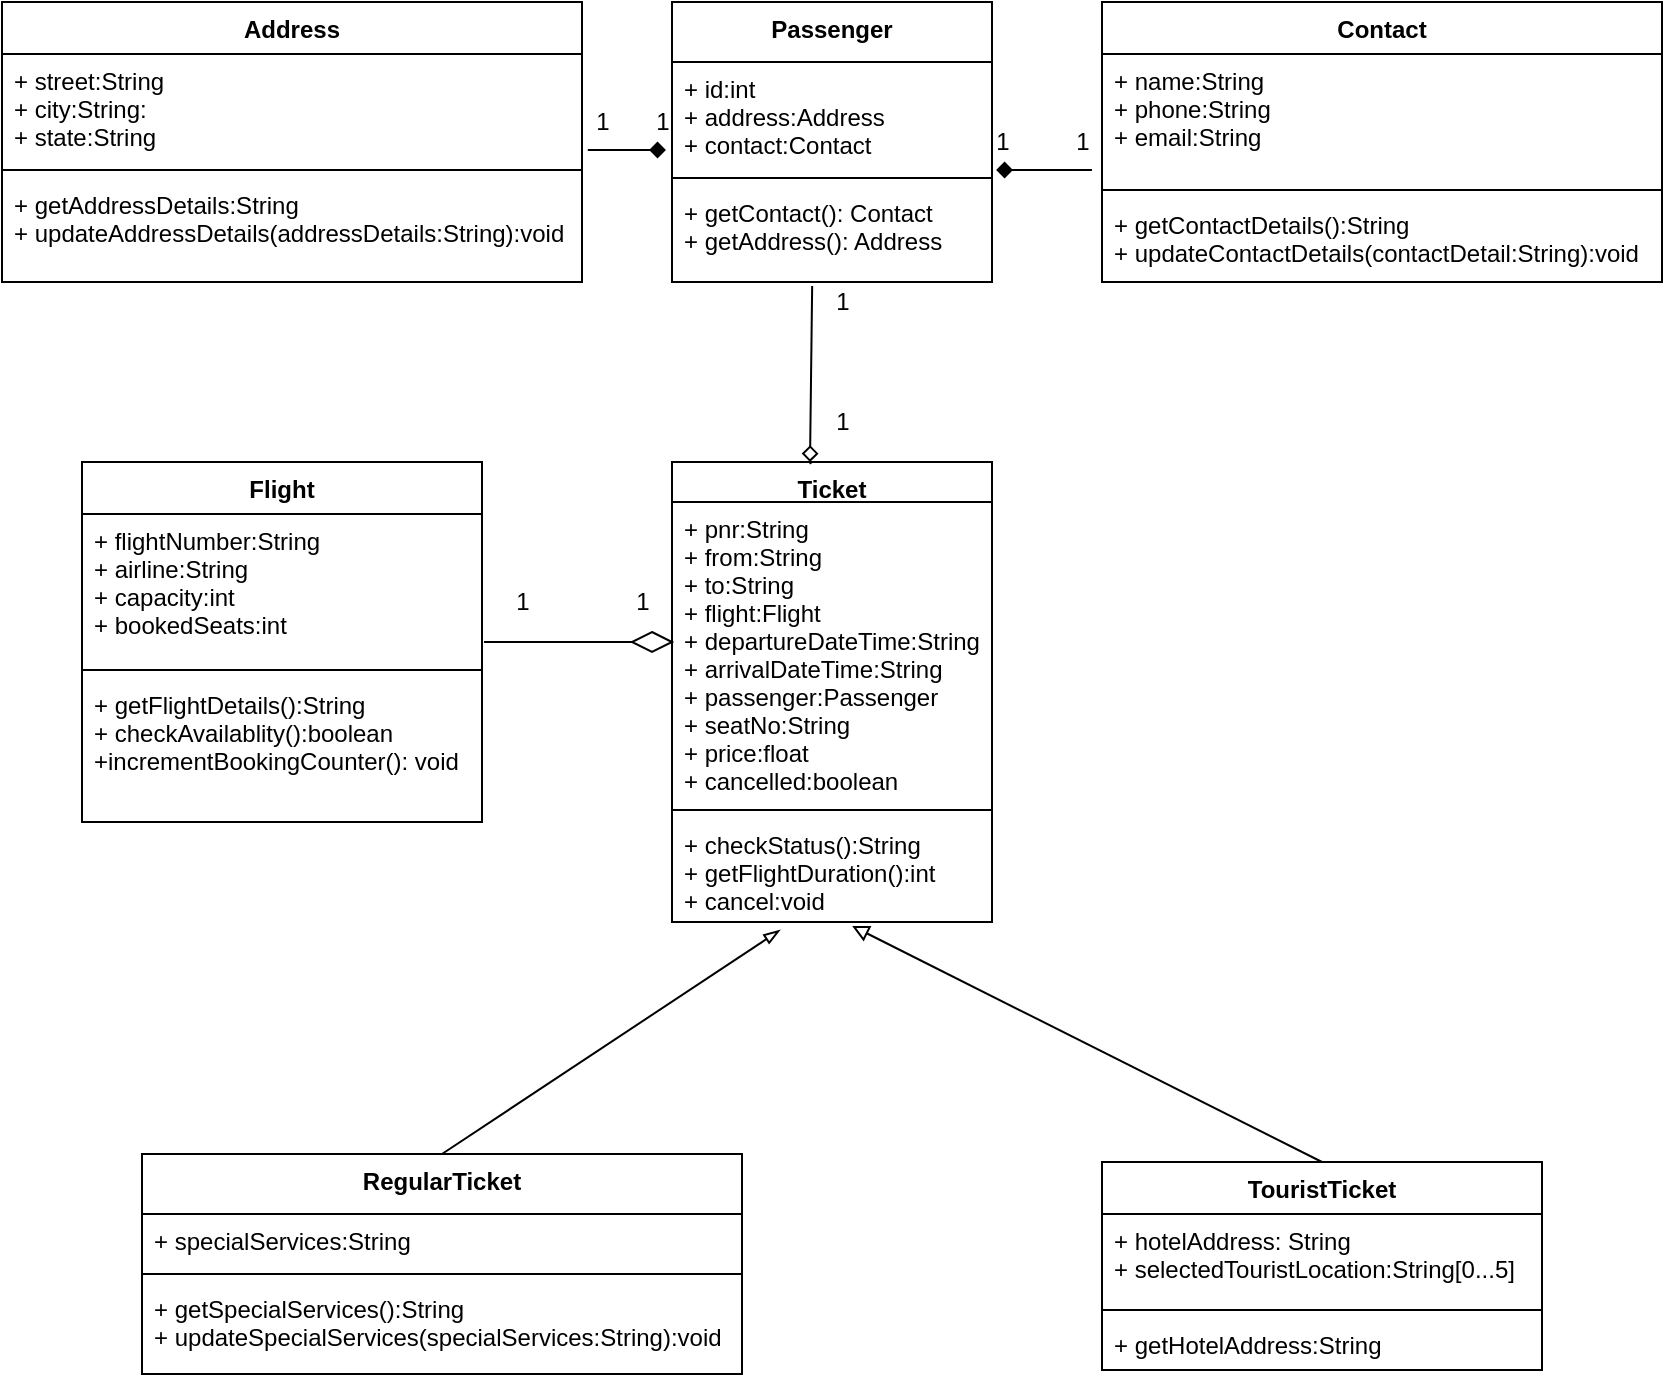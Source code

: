 <mxfile version="14.0.5" type="device"><diagram id="rY4OEJlFJ-0a3Ui6FpFE" name="Page-1"><mxGraphModel dx="868" dy="393" grid="1" gridSize="10" guides="1" tooltips="1" connect="1" arrows="1" fold="1" page="1" pageScale="1" pageWidth="850" pageHeight="1100" math="0" shadow="0"><root><mxCell id="0"/><mxCell id="1" parent="0"/><mxCell id="SJ_UmYCaRDm3onJsGfJ--1" value="Passenger" style="swimlane;fontStyle=1;align=center;verticalAlign=top;childLayout=stackLayout;horizontal=1;startSize=30;horizontalStack=0;resizeParent=1;resizeParentMax=0;resizeLast=0;collapsible=1;marginBottom=0;" parent="1" vertex="1"><mxGeometry x="345" y="20" width="160" height="140" as="geometry"/></mxCell><mxCell id="SJ_UmYCaRDm3onJsGfJ--2" value="+ id:int&#10;+ address:Address&#10;+ contact:Contact" style="text;strokeColor=none;fillColor=none;align=left;verticalAlign=top;spacingLeft=4;spacingRight=4;overflow=hidden;rotatable=0;points=[[0,0.5],[1,0.5]];portConstraint=eastwest;" parent="SJ_UmYCaRDm3onJsGfJ--1" vertex="1"><mxGeometry y="30" width="160" height="54" as="geometry"/></mxCell><mxCell id="SJ_UmYCaRDm3onJsGfJ--3" value="" style="line;strokeWidth=1;fillColor=none;align=left;verticalAlign=middle;spacingTop=-1;spacingLeft=3;spacingRight=3;rotatable=0;labelPosition=right;points=[];portConstraint=eastwest;" parent="SJ_UmYCaRDm3onJsGfJ--1" vertex="1"><mxGeometry y="84" width="160" height="8" as="geometry"/></mxCell><mxCell id="SJ_UmYCaRDm3onJsGfJ--4" value="+ getContact(): Contact&#10;+ getAddress(): Address" style="text;strokeColor=none;fillColor=none;align=left;verticalAlign=top;spacingLeft=4;spacingRight=4;overflow=hidden;rotatable=0;points=[[0,0.5],[1,0.5]];portConstraint=eastwest;" parent="SJ_UmYCaRDm3onJsGfJ--1" vertex="1"><mxGeometry y="92" width="160" height="48" as="geometry"/></mxCell><mxCell id="SJ_UmYCaRDm3onJsGfJ--5" value="Contact" style="swimlane;fontStyle=1;align=center;verticalAlign=top;childLayout=stackLayout;horizontal=1;startSize=26;horizontalStack=0;resizeParent=1;resizeParentMax=0;resizeLast=0;collapsible=1;marginBottom=0;" parent="1" vertex="1"><mxGeometry x="560" y="20" width="280" height="140" as="geometry"/></mxCell><mxCell id="SJ_UmYCaRDm3onJsGfJ--6" value="+ name:String&#10;+ phone:String&#10;+ email:String" style="text;strokeColor=none;fillColor=none;align=left;verticalAlign=top;spacingLeft=4;spacingRight=4;overflow=hidden;rotatable=0;points=[[0,0.5],[1,0.5]];portConstraint=eastwest;" parent="SJ_UmYCaRDm3onJsGfJ--5" vertex="1"><mxGeometry y="26" width="280" height="64" as="geometry"/></mxCell><mxCell id="SJ_UmYCaRDm3onJsGfJ--7" value="" style="line;strokeWidth=1;fillColor=none;align=left;verticalAlign=middle;spacingTop=-1;spacingLeft=3;spacingRight=3;rotatable=0;labelPosition=right;points=[];portConstraint=eastwest;" parent="SJ_UmYCaRDm3onJsGfJ--5" vertex="1"><mxGeometry y="90" width="280" height="8" as="geometry"/></mxCell><mxCell id="SJ_UmYCaRDm3onJsGfJ--8" value="+ getContactDetails():String&#10;+ updateContactDetails(contactDetail:String):void" style="text;strokeColor=none;fillColor=none;align=left;verticalAlign=top;spacingLeft=4;spacingRight=4;overflow=hidden;rotatable=0;points=[[0,0.5],[1,0.5]];portConstraint=eastwest;" parent="SJ_UmYCaRDm3onJsGfJ--5" vertex="1"><mxGeometry y="98" width="280" height="42" as="geometry"/></mxCell><mxCell id="SJ_UmYCaRDm3onJsGfJ--9" value="Address" style="swimlane;fontStyle=1;align=center;verticalAlign=top;childLayout=stackLayout;horizontal=1;startSize=26;horizontalStack=0;resizeParent=1;resizeParentMax=0;resizeLast=0;collapsible=1;marginBottom=0;" parent="1" vertex="1"><mxGeometry x="10" y="20" width="290" height="140" as="geometry"/></mxCell><mxCell id="SJ_UmYCaRDm3onJsGfJ--10" value="+ street:String&#10;+ city:String:&#10;+ state:String" style="text;strokeColor=none;fillColor=none;align=left;verticalAlign=top;spacingLeft=4;spacingRight=4;overflow=hidden;rotatable=0;points=[[0,0.5],[1,0.5]];portConstraint=eastwest;" parent="SJ_UmYCaRDm3onJsGfJ--9" vertex="1"><mxGeometry y="26" width="290" height="54" as="geometry"/></mxCell><mxCell id="SJ_UmYCaRDm3onJsGfJ--11" value="" style="line;strokeWidth=1;fillColor=none;align=left;verticalAlign=middle;spacingTop=-1;spacingLeft=3;spacingRight=3;rotatable=0;labelPosition=right;points=[];portConstraint=eastwest;" parent="SJ_UmYCaRDm3onJsGfJ--9" vertex="1"><mxGeometry y="80" width="290" height="8" as="geometry"/></mxCell><mxCell id="SJ_UmYCaRDm3onJsGfJ--12" value="+ getAddressDetails:String&#10;+ updateAddressDetails(addressDetails:String):void" style="text;strokeColor=none;fillColor=none;align=left;verticalAlign=top;spacingLeft=4;spacingRight=4;overflow=hidden;rotatable=0;points=[[0,0.5],[1,0.5]];portConstraint=eastwest;" parent="SJ_UmYCaRDm3onJsGfJ--9" vertex="1"><mxGeometry y="88" width="290" height="52" as="geometry"/></mxCell><mxCell id="SJ_UmYCaRDm3onJsGfJ--13" value="Ticket" style="swimlane;fontStyle=1;align=center;verticalAlign=top;childLayout=stackLayout;horizontal=1;startSize=20;horizontalStack=0;resizeParent=1;resizeParentMax=0;resizeLast=0;collapsible=1;marginBottom=0;" parent="1" vertex="1"><mxGeometry x="345" y="250" width="160" height="230" as="geometry"/></mxCell><mxCell id="SJ_UmYCaRDm3onJsGfJ--14" value="+ pnr:String&#10;+ from:String&#10;+ to:String&#10;+ flight:Flight&#10;+ departureDateTime:String&#10;+ arrivalDateTime:String&#10;+ passenger:Passenger&#10;+ seatNo:String&#10;+ price:float&#10;+ cancelled:boolean" style="text;strokeColor=none;fillColor=none;align=left;verticalAlign=top;spacingLeft=4;spacingRight=4;overflow=hidden;rotatable=0;points=[[0,0.5],[1,0.5]];portConstraint=eastwest;" parent="SJ_UmYCaRDm3onJsGfJ--13" vertex="1"><mxGeometry y="20" width="160" height="150" as="geometry"/></mxCell><mxCell id="SJ_UmYCaRDm3onJsGfJ--15" value="" style="line;strokeWidth=1;fillColor=none;align=left;verticalAlign=middle;spacingTop=-1;spacingLeft=3;spacingRight=3;rotatable=0;labelPosition=right;points=[];portConstraint=eastwest;" parent="SJ_UmYCaRDm3onJsGfJ--13" vertex="1"><mxGeometry y="170" width="160" height="8" as="geometry"/></mxCell><mxCell id="SJ_UmYCaRDm3onJsGfJ--16" value="+ checkStatus():String&#10;+ getFlightDuration():int&#10;+ cancel:void" style="text;strokeColor=none;fillColor=none;align=left;verticalAlign=top;spacingLeft=4;spacingRight=4;overflow=hidden;rotatable=0;points=[[0,0.5],[1,0.5]];portConstraint=eastwest;" parent="SJ_UmYCaRDm3onJsGfJ--13" vertex="1"><mxGeometry y="178" width="160" height="52" as="geometry"/></mxCell><mxCell id="SJ_UmYCaRDm3onJsGfJ--17" value="Flight" style="swimlane;fontStyle=1;align=center;verticalAlign=top;childLayout=stackLayout;horizontal=1;startSize=26;horizontalStack=0;resizeParent=1;resizeParentMax=0;resizeLast=0;collapsible=1;marginBottom=0;" parent="1" vertex="1"><mxGeometry x="50" y="250" width="200" height="180" as="geometry"/></mxCell><mxCell id="SJ_UmYCaRDm3onJsGfJ--18" value="+ flightNumber:String&#10;+ airline:String&#10;+ capacity:int&#10;+ bookedSeats:int" style="text;strokeColor=none;fillColor=none;align=left;verticalAlign=top;spacingLeft=4;spacingRight=4;overflow=hidden;rotatable=0;points=[[0,0.5],[1,0.5]];portConstraint=eastwest;" parent="SJ_UmYCaRDm3onJsGfJ--17" vertex="1"><mxGeometry y="26" width="200" height="74" as="geometry"/></mxCell><mxCell id="SJ_UmYCaRDm3onJsGfJ--19" value="" style="line;strokeWidth=1;fillColor=none;align=left;verticalAlign=middle;spacingTop=-1;spacingLeft=3;spacingRight=3;rotatable=0;labelPosition=right;points=[];portConstraint=eastwest;" parent="SJ_UmYCaRDm3onJsGfJ--17" vertex="1"><mxGeometry y="100" width="200" height="8" as="geometry"/></mxCell><mxCell id="SJ_UmYCaRDm3onJsGfJ--20" value="+ getFlightDetails():String&#10;+ checkAvailablity():boolean&#10;+incrementBookingCounter(): void" style="text;strokeColor=none;fillColor=none;align=left;verticalAlign=top;spacingLeft=4;spacingRight=4;overflow=hidden;rotatable=0;points=[[0,0.5],[1,0.5]];portConstraint=eastwest;" parent="SJ_UmYCaRDm3onJsGfJ--17" vertex="1"><mxGeometry y="108" width="200" height="72" as="geometry"/></mxCell><mxCell id="SJ_UmYCaRDm3onJsGfJ--21" value="TouristTicket" style="swimlane;fontStyle=1;align=center;verticalAlign=top;childLayout=stackLayout;horizontal=1;startSize=26;horizontalStack=0;resizeParent=1;resizeParentMax=0;resizeLast=0;collapsible=1;marginBottom=0;" parent="1" vertex="1"><mxGeometry x="560" y="600" width="220" height="104" as="geometry"/></mxCell><mxCell id="SJ_UmYCaRDm3onJsGfJ--22" value="+ hotelAddress: String&#10;+ selectedTouristLocation:String[0...5]" style="text;strokeColor=none;fillColor=none;align=left;verticalAlign=top;spacingLeft=4;spacingRight=4;overflow=hidden;rotatable=0;points=[[0,0.5],[1,0.5]];portConstraint=eastwest;" parent="SJ_UmYCaRDm3onJsGfJ--21" vertex="1"><mxGeometry y="26" width="220" height="44" as="geometry"/></mxCell><mxCell id="SJ_UmYCaRDm3onJsGfJ--23" value="" style="line;strokeWidth=1;fillColor=none;align=left;verticalAlign=middle;spacingTop=-1;spacingLeft=3;spacingRight=3;rotatable=0;labelPosition=right;points=[];portConstraint=eastwest;" parent="SJ_UmYCaRDm3onJsGfJ--21" vertex="1"><mxGeometry y="70" width="220" height="8" as="geometry"/></mxCell><mxCell id="SJ_UmYCaRDm3onJsGfJ--24" value="+ getHotelAddress:String" style="text;strokeColor=none;fillColor=none;align=left;verticalAlign=top;spacingLeft=4;spacingRight=4;overflow=hidden;rotatable=0;points=[[0,0.5],[1,0.5]];portConstraint=eastwest;" parent="SJ_UmYCaRDm3onJsGfJ--21" vertex="1"><mxGeometry y="78" width="220" height="26" as="geometry"/></mxCell><mxCell id="SJ_UmYCaRDm3onJsGfJ--25" value="RegularTicket" style="swimlane;fontStyle=1;align=center;verticalAlign=top;childLayout=stackLayout;horizontal=1;startSize=30;horizontalStack=0;resizeParent=1;resizeParentMax=0;resizeLast=0;collapsible=1;marginBottom=0;" parent="1" vertex="1"><mxGeometry x="80" y="596" width="300" height="110" as="geometry"/></mxCell><mxCell id="SJ_UmYCaRDm3onJsGfJ--26" value="+ specialServices:String" style="text;strokeColor=none;fillColor=none;align=left;verticalAlign=top;spacingLeft=4;spacingRight=4;overflow=hidden;rotatable=0;points=[[0,0.5],[1,0.5]];portConstraint=eastwest;" parent="SJ_UmYCaRDm3onJsGfJ--25" vertex="1"><mxGeometry y="30" width="300" height="26" as="geometry"/></mxCell><mxCell id="SJ_UmYCaRDm3onJsGfJ--27" value="" style="line;strokeWidth=1;fillColor=none;align=left;verticalAlign=middle;spacingTop=-1;spacingLeft=3;spacingRight=3;rotatable=0;labelPosition=right;points=[];portConstraint=eastwest;" parent="SJ_UmYCaRDm3onJsGfJ--25" vertex="1"><mxGeometry y="56" width="300" height="8" as="geometry"/></mxCell><mxCell id="SJ_UmYCaRDm3onJsGfJ--28" value="+ getSpecialServices():String&#10;+ updateSpecialServices(specialServices:String):void" style="text;strokeColor=none;fillColor=none;align=left;verticalAlign=top;spacingLeft=4;spacingRight=4;overflow=hidden;rotatable=0;points=[[0,0.5],[1,0.5]];portConstraint=eastwest;" parent="SJ_UmYCaRDm3onJsGfJ--25" vertex="1"><mxGeometry y="64" width="300" height="46" as="geometry"/></mxCell><mxCell id="SJ_UmYCaRDm3onJsGfJ--36" value="" style="endArrow=blockThin;html=1;endFill=0;entryX=0.338;entryY=1.077;entryDx=0;entryDy=0;entryPerimeter=0;" parent="1" target="SJ_UmYCaRDm3onJsGfJ--16" edge="1"><mxGeometry width="50" height="50" relative="1" as="geometry"><mxPoint x="230" y="596" as="sourcePoint"/><mxPoint x="370" y="466" as="targetPoint"/></mxGeometry></mxCell><mxCell id="SJ_UmYCaRDm3onJsGfJ--37" value="" style="endArrow=block;html=1;endFill=0;exitX=0.5;exitY=0;exitDx=0;exitDy=0;entryX=0.563;entryY=1.038;entryDx=0;entryDy=0;entryPerimeter=0;" parent="1" source="SJ_UmYCaRDm3onJsGfJ--21" target="SJ_UmYCaRDm3onJsGfJ--16" edge="1"><mxGeometry width="50" height="50" relative="1" as="geometry"><mxPoint x="500" y="550" as="sourcePoint"/><mxPoint x="550" y="500" as="targetPoint"/></mxGeometry></mxCell><mxCell id="SJ_UmYCaRDm3onJsGfJ--38" value="" style="endArrow=diamond;html=1;endFill=1;exitX=1.01;exitY=0.889;exitDx=0;exitDy=0;exitPerimeter=0;entryX=-0.019;entryY=0.815;entryDx=0;entryDy=0;entryPerimeter=0;" parent="1" source="SJ_UmYCaRDm3onJsGfJ--10" target="SJ_UmYCaRDm3onJsGfJ--2" edge="1"><mxGeometry width="50" height="50" relative="1" as="geometry"><mxPoint x="290" y="230" as="sourcePoint"/><mxPoint x="340" y="180" as="targetPoint"/><Array as="points"/></mxGeometry></mxCell><mxCell id="SJ_UmYCaRDm3onJsGfJ--40" value="" style="rhombus;whiteSpace=wrap;html=1;" parent="1" vertex="1"><mxGeometry x="325" y="335" width="20" height="10" as="geometry"/></mxCell><mxCell id="SJ_UmYCaRDm3onJsGfJ--41" value="" style="endArrow=none;html=1;entryX=0;entryY=0.5;entryDx=0;entryDy=0;" parent="1" target="SJ_UmYCaRDm3onJsGfJ--40" edge="1"><mxGeometry width="50" height="50" relative="1" as="geometry"><mxPoint x="251" y="340" as="sourcePoint"/><mxPoint x="310" y="270" as="targetPoint"/></mxGeometry></mxCell><mxCell id="SJ_UmYCaRDm3onJsGfJ--42" value="1" style="text;html=1;align=center;verticalAlign=middle;resizable=0;points=[];autosize=1;" parent="1" vertex="1"><mxGeometry x="300" y="70" width="20" height="20" as="geometry"/></mxCell><mxCell id="SJ_UmYCaRDm3onJsGfJ--43" value="1" style="text;html=1;align=center;verticalAlign=middle;resizable=0;points=[];autosize=1;" parent="1" vertex="1"><mxGeometry x="330" y="70" width="20" height="20" as="geometry"/></mxCell><mxCell id="SJ_UmYCaRDm3onJsGfJ--44" value="1" style="text;html=1;align=center;verticalAlign=middle;resizable=0;points=[];autosize=1;" parent="1" vertex="1"><mxGeometry x="260" y="310" width="20" height="20" as="geometry"/></mxCell><mxCell id="SJ_UmYCaRDm3onJsGfJ--45" value="1" style="text;html=1;align=center;verticalAlign=middle;resizable=0;points=[];autosize=1;" parent="1" vertex="1"><mxGeometry x="320" y="310" width="20" height="20" as="geometry"/></mxCell><mxCell id="SJ_UmYCaRDm3onJsGfJ--46" value="1" style="text;html=1;align=center;verticalAlign=middle;resizable=0;points=[];autosize=1;" parent="1" vertex="1"><mxGeometry x="500" y="80" width="20" height="20" as="geometry"/></mxCell><mxCell id="SJ_UmYCaRDm3onJsGfJ--47" value="1" style="text;html=1;align=center;verticalAlign=middle;resizable=0;points=[];autosize=1;" parent="1" vertex="1"><mxGeometry x="540" y="80" width="20" height="20" as="geometry"/></mxCell><mxCell id="SJ_UmYCaRDm3onJsGfJ--49" value="" style="endArrow=none;html=1;startArrow=diamond;startFill=1;exitX=1.013;exitY=1;exitDx=0;exitDy=0;exitPerimeter=0;entryX=-0.018;entryY=0.906;entryDx=0;entryDy=0;entryPerimeter=0;" parent="1" source="SJ_UmYCaRDm3onJsGfJ--2" target="SJ_UmYCaRDm3onJsGfJ--6" edge="1"><mxGeometry width="50" height="50" relative="1" as="geometry"><mxPoint x="550" y="310" as="sourcePoint"/><mxPoint x="600" y="260" as="targetPoint"/></mxGeometry></mxCell><mxCell id="pxp9VCxLIisjPg2Q0UYd-1" value="" style="endArrow=none;html=1;exitX=0.438;exitY=1.042;exitDx=0;exitDy=0;exitPerimeter=0;entryX=0.438;entryY=0;entryDx=0;entryDy=0;entryPerimeter=0;" edge="1" parent="1" target="SJ_UmYCaRDm3onJsGfJ--13"><mxGeometry width="50" height="50" relative="1" as="geometry"><mxPoint x="413.76" y="250.84" as="sourcePoint"/><mxPoint x="640" y="270" as="targetPoint"/></mxGeometry></mxCell><mxCell id="pxp9VCxLIisjPg2Q0UYd-3" value="" style="endArrow=diamond;html=1;exitX=0.438;exitY=1.042;exitDx=0;exitDy=0;exitPerimeter=0;endFill=0;" edge="1" parent="1" source="SJ_UmYCaRDm3onJsGfJ--4"><mxGeometry width="50" height="50" relative="1" as="geometry"><mxPoint x="415.08" y="162.016" as="sourcePoint"/><mxPoint x="414" y="250" as="targetPoint"/></mxGeometry></mxCell><mxCell id="pxp9VCxLIisjPg2Q0UYd-4" value="1" style="text;html=1;align=center;verticalAlign=middle;resizable=0;points=[];autosize=1;" vertex="1" parent="1"><mxGeometry x="420" y="160" width="20" height="20" as="geometry"/></mxCell><mxCell id="pxp9VCxLIisjPg2Q0UYd-5" value="1" style="text;html=1;align=center;verticalAlign=middle;resizable=0;points=[];autosize=1;" vertex="1" parent="1"><mxGeometry x="420" y="220" width="20" height="20" as="geometry"/></mxCell></root></mxGraphModel></diagram></mxfile>